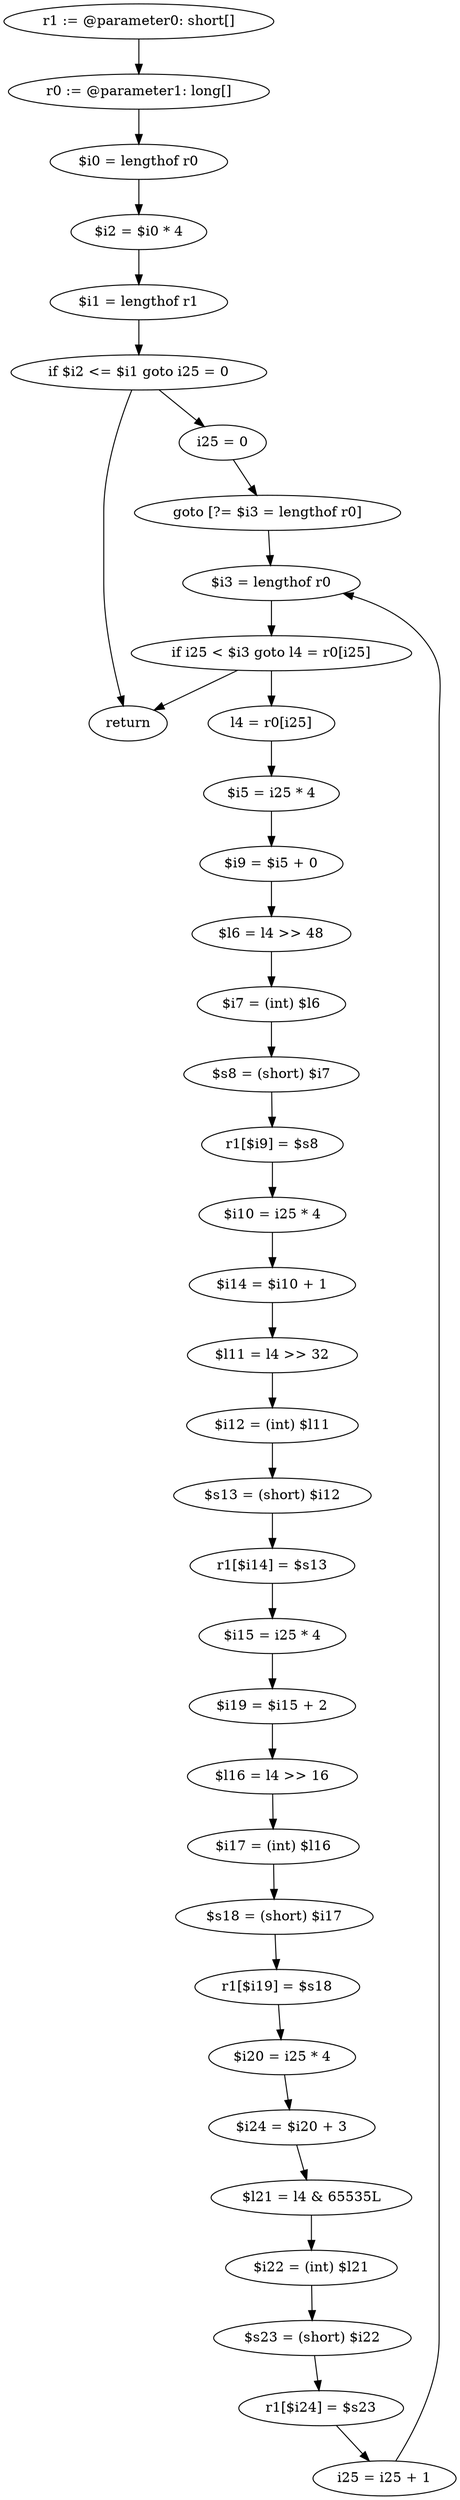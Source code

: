 digraph "unitGraph" {
    "r1 := @parameter0: short[]"
    "r0 := @parameter1: long[]"
    "$i0 = lengthof r0"
    "$i2 = $i0 * 4"
    "$i1 = lengthof r1"
    "if $i2 <= $i1 goto i25 = 0"
    "return"
    "i25 = 0"
    "goto [?= $i3 = lengthof r0]"
    "l4 = r0[i25]"
    "$i5 = i25 * 4"
    "$i9 = $i5 + 0"
    "$l6 = l4 >> 48"
    "$i7 = (int) $l6"
    "$s8 = (short) $i7"
    "r1[$i9] = $s8"
    "$i10 = i25 * 4"
    "$i14 = $i10 + 1"
    "$l11 = l4 >> 32"
    "$i12 = (int) $l11"
    "$s13 = (short) $i12"
    "r1[$i14] = $s13"
    "$i15 = i25 * 4"
    "$i19 = $i15 + 2"
    "$l16 = l4 >> 16"
    "$i17 = (int) $l16"
    "$s18 = (short) $i17"
    "r1[$i19] = $s18"
    "$i20 = i25 * 4"
    "$i24 = $i20 + 3"
    "$l21 = l4 & 65535L"
    "$i22 = (int) $l21"
    "$s23 = (short) $i22"
    "r1[$i24] = $s23"
    "i25 = i25 + 1"
    "$i3 = lengthof r0"
    "if i25 < $i3 goto l4 = r0[i25]"
    "r1 := @parameter0: short[]"->"r0 := @parameter1: long[]";
    "r0 := @parameter1: long[]"->"$i0 = lengthof r0";
    "$i0 = lengthof r0"->"$i2 = $i0 * 4";
    "$i2 = $i0 * 4"->"$i1 = lengthof r1";
    "$i1 = lengthof r1"->"if $i2 <= $i1 goto i25 = 0";
    "if $i2 <= $i1 goto i25 = 0"->"return";
    "if $i2 <= $i1 goto i25 = 0"->"i25 = 0";
    "i25 = 0"->"goto [?= $i3 = lengthof r0]";
    "goto [?= $i3 = lengthof r0]"->"$i3 = lengthof r0";
    "l4 = r0[i25]"->"$i5 = i25 * 4";
    "$i5 = i25 * 4"->"$i9 = $i5 + 0";
    "$i9 = $i5 + 0"->"$l6 = l4 >> 48";
    "$l6 = l4 >> 48"->"$i7 = (int) $l6";
    "$i7 = (int) $l6"->"$s8 = (short) $i7";
    "$s8 = (short) $i7"->"r1[$i9] = $s8";
    "r1[$i9] = $s8"->"$i10 = i25 * 4";
    "$i10 = i25 * 4"->"$i14 = $i10 + 1";
    "$i14 = $i10 + 1"->"$l11 = l4 >> 32";
    "$l11 = l4 >> 32"->"$i12 = (int) $l11";
    "$i12 = (int) $l11"->"$s13 = (short) $i12";
    "$s13 = (short) $i12"->"r1[$i14] = $s13";
    "r1[$i14] = $s13"->"$i15 = i25 * 4";
    "$i15 = i25 * 4"->"$i19 = $i15 + 2";
    "$i19 = $i15 + 2"->"$l16 = l4 >> 16";
    "$l16 = l4 >> 16"->"$i17 = (int) $l16";
    "$i17 = (int) $l16"->"$s18 = (short) $i17";
    "$s18 = (short) $i17"->"r1[$i19] = $s18";
    "r1[$i19] = $s18"->"$i20 = i25 * 4";
    "$i20 = i25 * 4"->"$i24 = $i20 + 3";
    "$i24 = $i20 + 3"->"$l21 = l4 & 65535L";
    "$l21 = l4 & 65535L"->"$i22 = (int) $l21";
    "$i22 = (int) $l21"->"$s23 = (short) $i22";
    "$s23 = (short) $i22"->"r1[$i24] = $s23";
    "r1[$i24] = $s23"->"i25 = i25 + 1";
    "i25 = i25 + 1"->"$i3 = lengthof r0";
    "$i3 = lengthof r0"->"if i25 < $i3 goto l4 = r0[i25]";
    "if i25 < $i3 goto l4 = r0[i25]"->"return";
    "if i25 < $i3 goto l4 = r0[i25]"->"l4 = r0[i25]";
}
